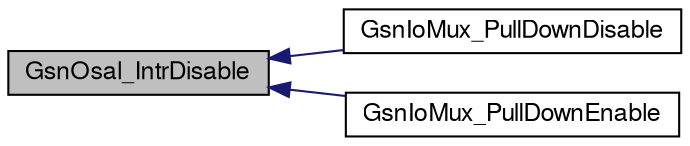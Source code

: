 digraph G
{
  edge [fontname="FreeSans",fontsize="12",labelfontname="FreeSans",labelfontsize="12"];
  node [fontname="FreeSans",fontsize="12",shape=record];
  rankdir=LR;
  Node1 [label="GsnOsal_IntrDisable",height=0.2,width=0.4,color="black", fillcolor="grey75", style="filled" fontcolor="black"];
  Node1 -> Node2 [dir=back,color="midnightblue",fontsize="12",style="solid",fontname="FreeSans"];
  Node2 [label="GsnIoMux_PullDownDisable",height=0.2,width=0.4,color="black", fillcolor="white", style="filled",URL="$a00536.html#a61ba143bd47e5c096cddb2eff1c247d9"];
  Node1 -> Node3 [dir=back,color="midnightblue",fontsize="12",style="solid",fontname="FreeSans"];
  Node3 [label="GsnIoMux_PullDownEnable",height=0.2,width=0.4,color="black", fillcolor="white", style="filled",URL="$a00536.html#a8e3d29c0bfdfd0cf5c3d30516ad00752"];
}
